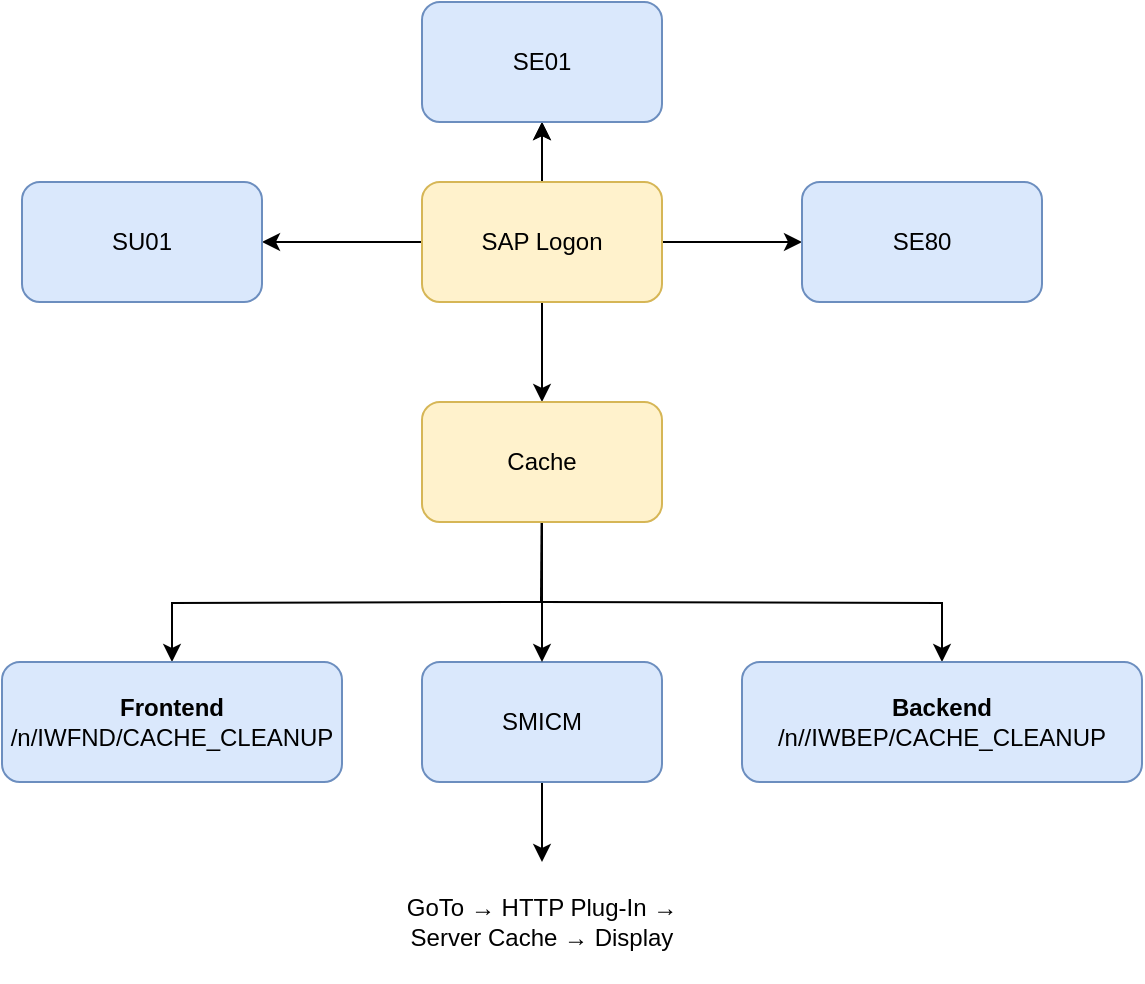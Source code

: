 <mxfile version="20.8.10" type="github">
  <diagram name="Page-1" id="yLwm_b1PJ0iNczxj8EU7">
    <mxGraphModel dx="954" dy="616" grid="1" gridSize="10" guides="1" tooltips="1" connect="1" arrows="1" fold="1" page="1" pageScale="1" pageWidth="850" pageHeight="1100" math="0" shadow="0">
      <root>
        <mxCell id="0" />
        <mxCell id="1" parent="0" />
        <mxCell id="8xytNUwuygh6yUAP5E2m-7" value="" style="edgeStyle=orthogonalEdgeStyle;rounded=0;orthogonalLoop=1;jettySize=auto;html=1;" edge="1" parent="1" target="8xytNUwuygh6yUAP5E2m-6">
          <mxGeometry relative="1" as="geometry">
            <mxPoint x="420" y="490" as="sourcePoint" />
          </mxGeometry>
        </mxCell>
        <mxCell id="8xytNUwuygh6yUAP5E2m-12" value="" style="edgeStyle=orthogonalEdgeStyle;rounded=0;orthogonalLoop=1;jettySize=auto;html=1;" edge="1" parent="1" target="8xytNUwuygh6yUAP5E2m-11">
          <mxGeometry relative="1" as="geometry">
            <mxPoint x="420" y="490" as="sourcePoint" />
          </mxGeometry>
        </mxCell>
        <mxCell id="8xytNUwuygh6yUAP5E2m-17" value="" style="edgeStyle=orthogonalEdgeStyle;rounded=0;orthogonalLoop=1;jettySize=auto;html=1;" edge="1" parent="1" source="8xytNUwuygh6yUAP5E2m-1" target="8xytNUwuygh6yUAP5E2m-16">
          <mxGeometry relative="1" as="geometry" />
        </mxCell>
        <mxCell id="8xytNUwuygh6yUAP5E2m-25" value="" style="edgeStyle=orthogonalEdgeStyle;rounded=0;orthogonalLoop=1;jettySize=auto;html=1;" edge="1" parent="1" source="8xytNUwuygh6yUAP5E2m-1" target="8xytNUwuygh6yUAP5E2m-24">
          <mxGeometry relative="1" as="geometry" />
        </mxCell>
        <mxCell id="8xytNUwuygh6yUAP5E2m-27" value="" style="edgeStyle=orthogonalEdgeStyle;rounded=0;orthogonalLoop=1;jettySize=auto;html=1;" edge="1" parent="1" source="8xytNUwuygh6yUAP5E2m-1" target="8xytNUwuygh6yUAP5E2m-26">
          <mxGeometry relative="1" as="geometry" />
        </mxCell>
        <mxCell id="8xytNUwuygh6yUAP5E2m-28" value="" style="edgeStyle=orthogonalEdgeStyle;rounded=0;orthogonalLoop=1;jettySize=auto;html=1;" edge="1" parent="1" source="8xytNUwuygh6yUAP5E2m-1" target="8xytNUwuygh6yUAP5E2m-26">
          <mxGeometry relative="1" as="geometry" />
        </mxCell>
        <mxCell id="8xytNUwuygh6yUAP5E2m-30" value="" style="edgeStyle=orthogonalEdgeStyle;rounded=0;orthogonalLoop=1;jettySize=auto;html=1;" edge="1" parent="1" source="8xytNUwuygh6yUAP5E2m-1" target="8xytNUwuygh6yUAP5E2m-29">
          <mxGeometry relative="1" as="geometry" />
        </mxCell>
        <mxCell id="8xytNUwuygh6yUAP5E2m-1" value="SAP Logon" style="rounded=1;whiteSpace=wrap;html=1;fillColor=#fff2cc;strokeColor=#d6b656;" vertex="1" parent="1">
          <mxGeometry x="360" y="280" width="120" height="60" as="geometry" />
        </mxCell>
        <mxCell id="8xytNUwuygh6yUAP5E2m-32" style="edgeStyle=orthogonalEdgeStyle;rounded=0;orthogonalLoop=1;jettySize=auto;html=1;" edge="1" parent="1" source="8xytNUwuygh6yUAP5E2m-2" target="8xytNUwuygh6yUAP5E2m-4">
          <mxGeometry relative="1" as="geometry" />
        </mxCell>
        <mxCell id="8xytNUwuygh6yUAP5E2m-2" value="SMICM" style="rounded=1;whiteSpace=wrap;html=1;fillColor=#dae8fc;strokeColor=#6c8ebf;" vertex="1" parent="1">
          <mxGeometry x="360" y="520" width="120" height="60" as="geometry" />
        </mxCell>
        <mxCell id="8xytNUwuygh6yUAP5E2m-4" value="GoTo → HTTP Plug-In → Server Cache → Display" style="rounded=1;whiteSpace=wrap;html=1;fillStyle=auto;glass=0;fillColor=none;strokeColor=none;" vertex="1" parent="1">
          <mxGeometry x="345" y="620" width="150" height="60" as="geometry" />
        </mxCell>
        <mxCell id="8xytNUwuygh6yUAP5E2m-6" value="&lt;b&gt;Frontend&lt;/b&gt;&lt;br&gt;/n/IWFND/CACHE_CLEANUP" style="rounded=1;whiteSpace=wrap;html=1;fillColor=#dae8fc;strokeColor=#6c8ebf;" vertex="1" parent="1">
          <mxGeometry x="150" y="520" width="170" height="60" as="geometry" />
        </mxCell>
        <mxCell id="8xytNUwuygh6yUAP5E2m-11" value="&lt;b&gt;Backend&lt;/b&gt;&lt;br&gt;/n//IWBEP/CACHE_CLEANUP" style="rounded=1;whiteSpace=wrap;html=1;fillColor=#dae8fc;strokeColor=#6c8ebf;" vertex="1" parent="1">
          <mxGeometry x="520" y="520" width="200" height="60" as="geometry" />
        </mxCell>
        <mxCell id="8xytNUwuygh6yUAP5E2m-22" value="" style="endArrow=none;html=1;rounded=0;startArrow=none;" edge="1" parent="1" source="8xytNUwuygh6yUAP5E2m-16">
          <mxGeometry width="50" height="50" relative="1" as="geometry">
            <mxPoint x="419.5" y="490" as="sourcePoint" />
            <mxPoint x="419.5" y="430" as="targetPoint" />
          </mxGeometry>
        </mxCell>
        <mxCell id="8xytNUwuygh6yUAP5E2m-23" value="" style="endArrow=none;html=1;rounded=0;" edge="1" parent="1" target="8xytNUwuygh6yUAP5E2m-16">
          <mxGeometry width="50" height="50" relative="1" as="geometry">
            <mxPoint x="419.5" y="490" as="sourcePoint" />
            <mxPoint x="419.5" y="430" as="targetPoint" />
          </mxGeometry>
        </mxCell>
        <mxCell id="8xytNUwuygh6yUAP5E2m-31" style="edgeStyle=orthogonalEdgeStyle;rounded=0;orthogonalLoop=1;jettySize=auto;html=1;entryX=0.5;entryY=0;entryDx=0;entryDy=0;" edge="1" parent="1" source="8xytNUwuygh6yUAP5E2m-16" target="8xytNUwuygh6yUAP5E2m-2">
          <mxGeometry relative="1" as="geometry" />
        </mxCell>
        <mxCell id="8xytNUwuygh6yUAP5E2m-16" value="Cache" style="rounded=1;whiteSpace=wrap;html=1;fillColor=#fff2cc;strokeColor=#d6b656;" vertex="1" parent="1">
          <mxGeometry x="360" y="390" width="120" height="60" as="geometry" />
        </mxCell>
        <mxCell id="8xytNUwuygh6yUAP5E2m-24" value="SU01" style="rounded=1;whiteSpace=wrap;html=1;fillColor=#dae8fc;strokeColor=#6c8ebf;" vertex="1" parent="1">
          <mxGeometry x="160" y="280" width="120" height="60" as="geometry" />
        </mxCell>
        <mxCell id="8xytNUwuygh6yUAP5E2m-26" value="SE01" style="rounded=1;whiteSpace=wrap;html=1;fillColor=#dae8fc;strokeColor=#6c8ebf;" vertex="1" parent="1">
          <mxGeometry x="360" y="190" width="120" height="60" as="geometry" />
        </mxCell>
        <mxCell id="8xytNUwuygh6yUAP5E2m-29" value="SE80" style="rounded=1;whiteSpace=wrap;html=1;fillColor=#dae8fc;strokeColor=#6c8ebf;" vertex="1" parent="1">
          <mxGeometry x="550" y="280" width="120" height="60" as="geometry" />
        </mxCell>
      </root>
    </mxGraphModel>
  </diagram>
</mxfile>
